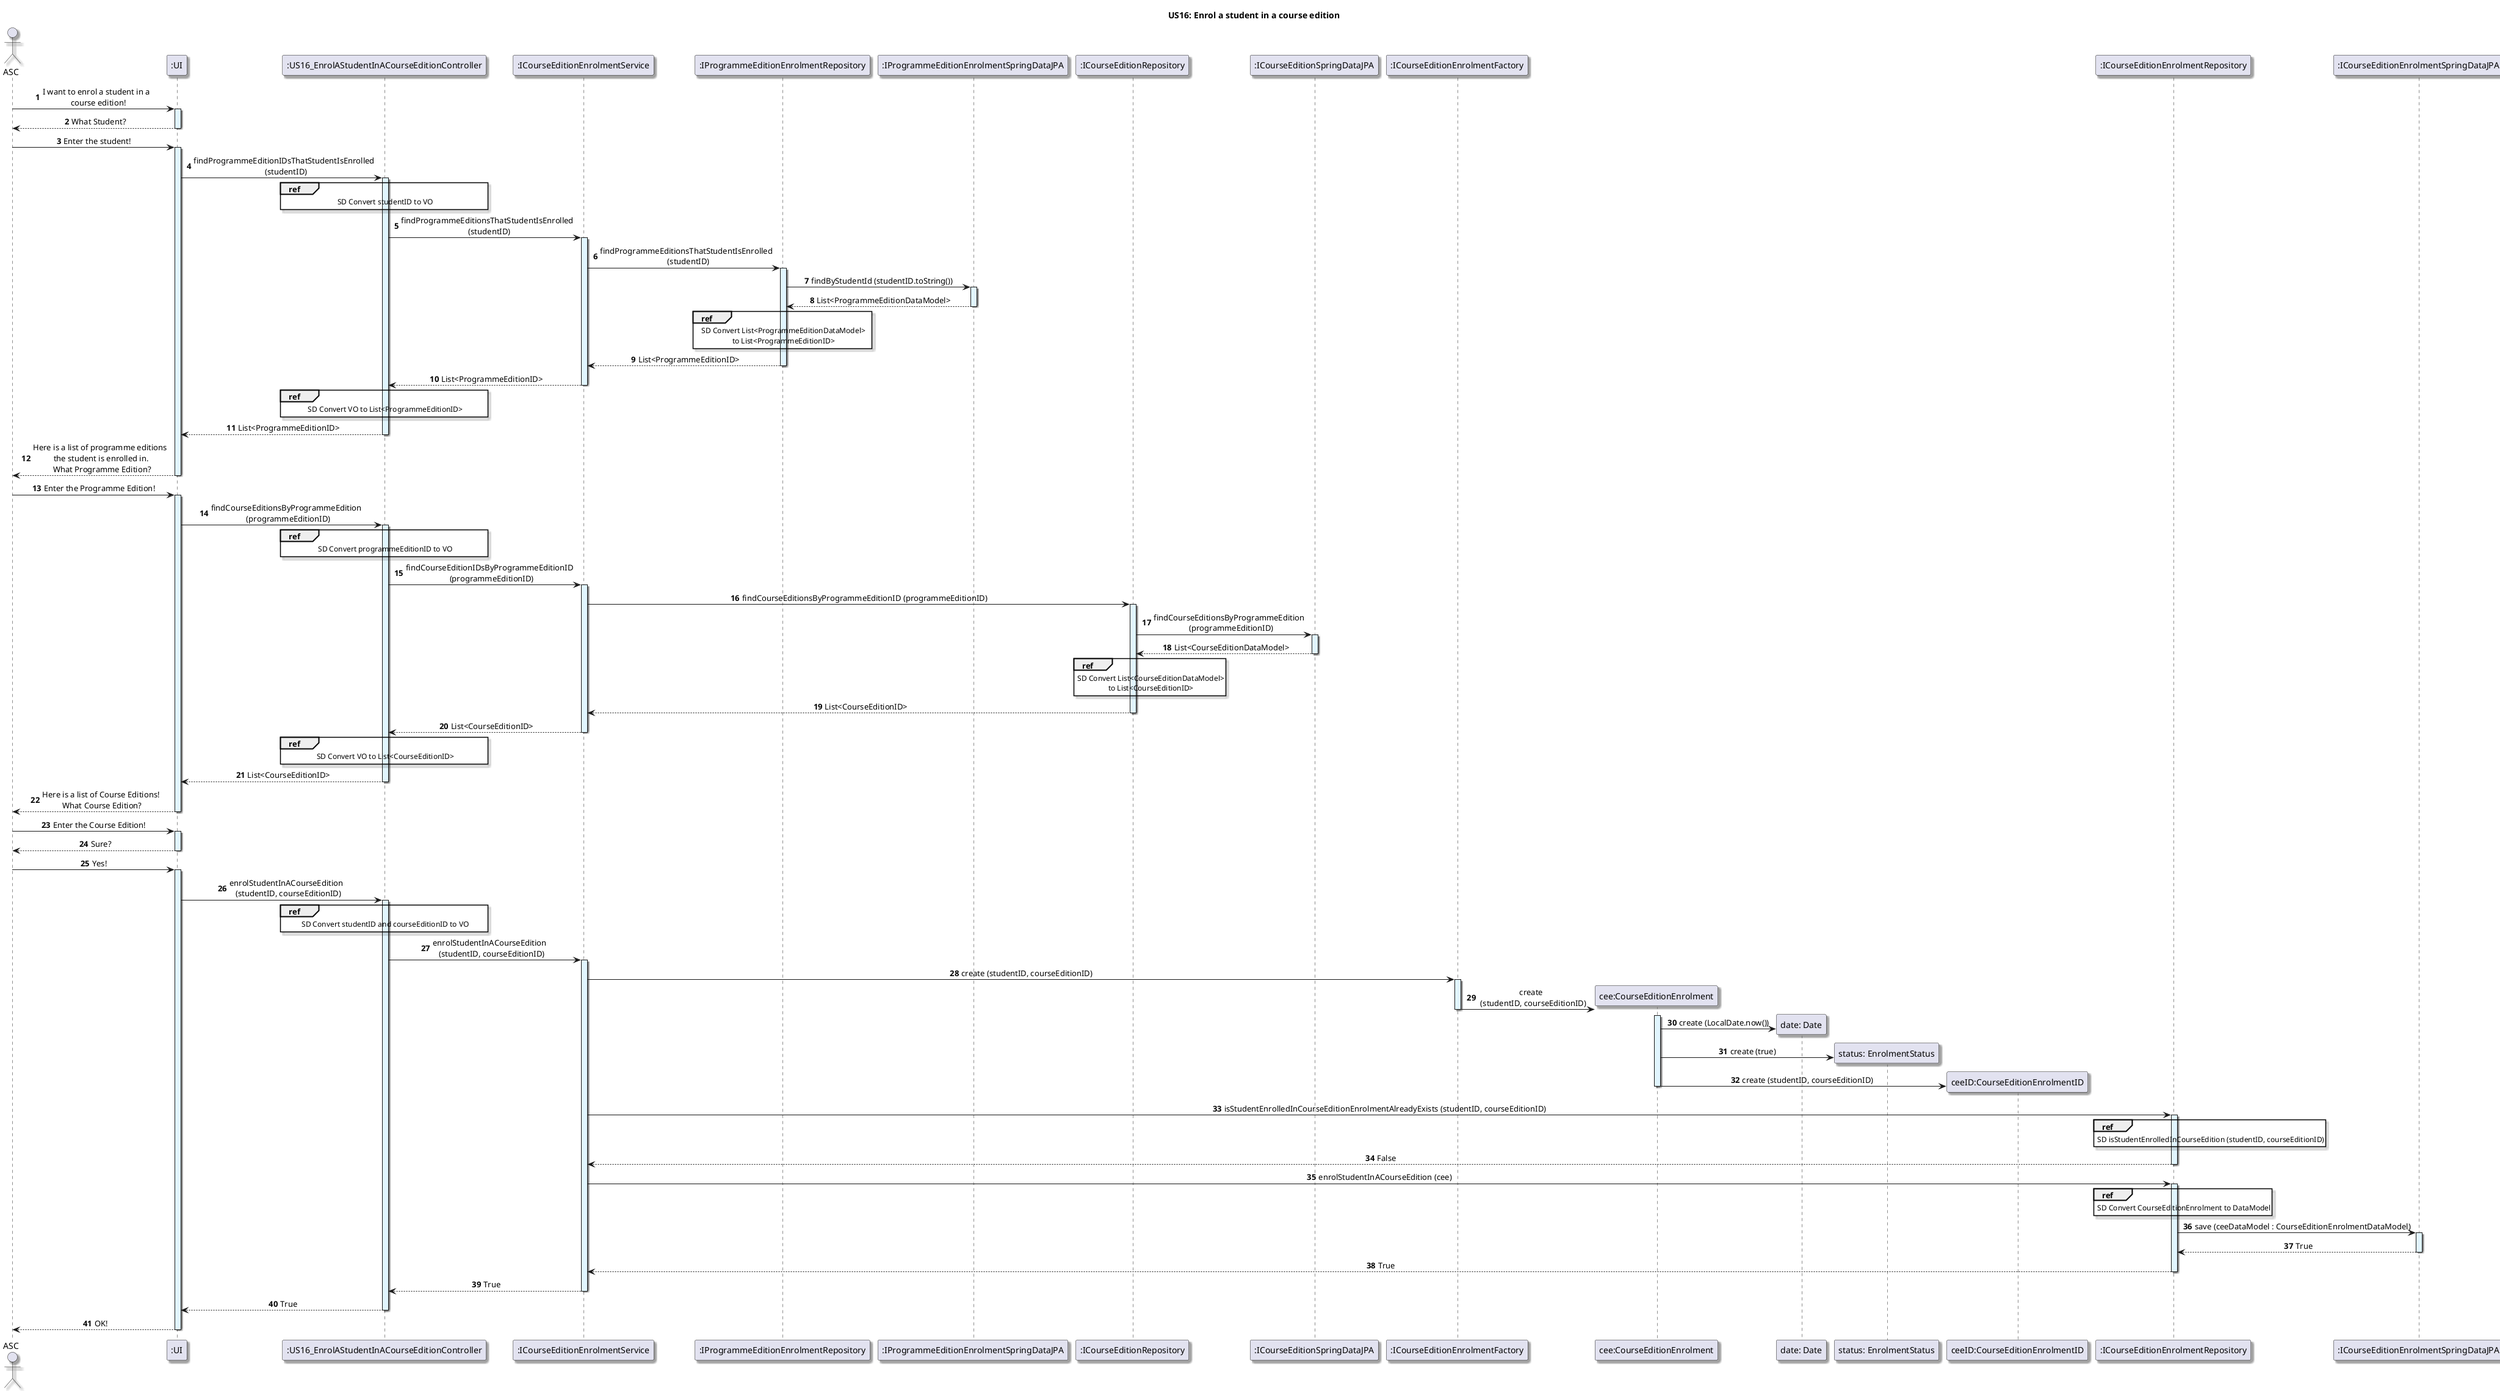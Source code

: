 @startuml
title US16: Enrol a student in a course edition
autonumber
skinparam {
  ActivityPadding 2
  ActivityMargin 2
  BoxPadding 2
}
skinparam defaultTextAlignment center
skinparam shadowing true

actor ASC
participant ":UI" as UI
ASC -> UI: I want to enrol a student in a \n course edition!
activate UI #E1F5FE
UI --> ASC: What Student?
deactivate UI

' findProgrammeEditionThatStudentIsEnrolled

ASC -> UI: Enter the student!
activate UI #E1F5FE
participant ":US16_EnrolAStudentInACourseEditionController" as Controller
UI -> Controller: findProgrammeEditionIDsThatStudentIsEnrolled \n (studentID)
ref over Controller
    SD Convert studentID to VO
end ref
activate Controller #E1F5FE
participant ":ICourseEditionEnrolmentService" as CourseEditionEnrolmentService
Controller -> CourseEditionEnrolmentService: findProgrammeEditionsThatStudentIsEnrolled \n (studentID)
activate CourseEditionEnrolmentService #E1F5FE
participant ":IProgrammeEditionEnrolmentRepository" as ProgrammeEditionEnrolmentRepository
CourseEditionEnrolmentService -> ProgrammeEditionEnrolmentRepository: findProgrammeEditionsThatStudentIsEnrolled \n (studentID)
activate ProgrammeEditionEnrolmentRepository #E1F5FE

participant ":IProgrammeEditionEnrolmentSpringDataJPA" as IPEESpringDataJPA
ProgrammeEditionEnrolmentRepository -> IPEESpringDataJPA: findByStudentId (studentID.toString())
activate IPEESpringDataJPA #E1F5FE
IPEESpringDataJPA --> ProgrammeEditionEnrolmentRepository: List<ProgrammeEditionDataModel>
deactivate IPEESpringDataJPA


ref over ProgrammeEditionEnrolmentRepository
    SD Convert List<ProgrammeEditionDataModel>
    to List<ProgrammeEditionID>
end ref

ProgrammeEditionEnrolmentRepository --> CourseEditionEnrolmentService: List<ProgrammeEditionID>
deactivate ProgrammeEditionEnrolmentRepository
CourseEditionEnrolmentService --> Controller: List<ProgrammeEditionID>
deactivate CourseEditionEnrolmentService
ref over Controller
    SD Convert VO to List<ProgrammeEditionID>
end ref
Controller --> UI: List<ProgrammeEditionID>
deactivate Controller
UI --> ASC: Here is a list of programme editions \n the student is enrolled in. \n What Programme Edition?
deactivate UI

' findCourseEditionByProgrammeEdition Method

ASC -> UI:Enter the Programme Edition!
activate UI #E1F5FE
UI -> Controller: findCourseEditionsByProgrammeEdition \n (programmeEditionID)
ref over Controller
    SD Convert programmeEditionID to VO
end ref
activate Controller #E1F5FE
participant ":ICourseEditionRepository" as CourseEditionRepository
Controller -> CourseEditionEnrolmentService: findCourseEditionIDsByProgrammeEditionID \n (programmeEditionID)
activate CourseEditionEnrolmentService #E1F5FE
CourseEditionEnrolmentService -> CourseEditionRepository: findCourseEditionsByProgrammeEditionID (programmeEditionID)
activate CourseEditionRepository #E1F5FE

participant ":ICourseEditionSpringDataJPA" as ceJPAInterface
CourseEditionRepository -> ceJPAInterface : findCourseEditionsByProgrammeEdition \n (programmeEditionID)
activate ceJPAInterface #E1F5FE
ceJPAInterface --> CourseEditionRepository : List<CourseEditionDataModel>
deactivate ceJPAInterface

ref over CourseEditionRepository
    SD Convert List<CourseEditionDataModel>
    to List<CourseEditionID>
end ref

CourseEditionRepository --> CourseEditionEnrolmentService: List<CourseEditionID>
deactivate CourseEditionRepository
CourseEditionEnrolmentService --> Controller: List<CourseEditionID>
deactivate CourseEditionEnrolmentService


ref over Controller
    SD Convert VO to List<CourseEditionID>
end ref
Controller --> UI: List<CourseEditionID>
deactivate Controller
UI --> ASC: Here is a list of Course Editions!\n What Course Edition?
deactivate UI

' enrolAStudentInACourseEdition Method

ASC -> UI: Enter the Course Edition!
activate UI #E1F5FE
UI --> ASC: Sure?
deactivate UI
ASC -> UI: Yes!
activate UI #E1F5FE

UI -> Controller: enrolStudentInACourseEdition \n (studentID, courseEditionID)
ref over Controller
    SD Convert studentID and courseEditionID to VO
end ref
activate Controller #E1F5FE

Controller -> CourseEditionEnrolmentService: enrolStudentInACourseEdition \n (studentID, courseEditionID)
activate CourseEditionEnrolmentService #E1F5FE

' course edition enrolment creation

participant ":ICourseEditionEnrolmentFactory" as CourseEditionEnrolmentFactoryInterface
CourseEditionEnrolmentService -> CourseEditionEnrolmentFactoryInterface : create (studentID, courseEditionID)
activate CourseEditionEnrolmentFactoryInterface #E1F5FE

' then factory will create course edition enrolment

create "cee:CourseEditionEnrolment"
CourseEditionEnrolmentFactoryInterface -> "cee:CourseEditionEnrolment" : create \n (studentID, courseEditionID)
activate "cee:CourseEditionEnrolment" #E1F5FE

create "date: Date"
deactivate CourseEditionEnrolmentFactoryInterface
"cee:CourseEditionEnrolment" -> "date: Date" : create (LocalDate.now())

create "status: EnrolmentStatus"
"cee:CourseEditionEnrolment" -> "status: EnrolmentStatus" : create (true)

create "ceeID:CourseEditionEnrolmentID"
"cee:CourseEditionEnrolment" -> "ceeID:CourseEditionEnrolmentID": create (studentID, courseEditionID)
deactivate "cee:CourseEditionEnrolment"

' verify if already exists

participant ":ICourseEditionEnrolmentRepository" as ICourseEditionEnrolmentRepository
CourseEditionEnrolmentService -> ICourseEditionEnrolmentRepository: isStudentEnrolledInCourseEditionEnrolmentAlreadyExists (studentID, courseEditionID)
activate ICourseEditionEnrolmentRepository #E1F5FE

ref over ICourseEditionEnrolmentRepository
    SD isStudentEnrolledInCourseEdition (studentID, courseEditionID)
end ref

participant ":ICourseEditionEnrolmentSpringDataJPA" as ceeJPAInterface


ICourseEditionEnrolmentRepository --> CourseEditionEnrolmentService: False
deactivate ICourseEditionEnrolmentRepository

' course edition enrolment persistence

CourseEditionEnrolmentService -> ICourseEditionEnrolmentRepository: enrolStudentInACourseEdition (cee)
activate ICourseEditionEnrolmentRepository #E1F5FE

ref over ICourseEditionEnrolmentRepository
    SD Convert CourseEditionEnrolment to DataModel
end ref

' database persistence

ICourseEditionEnrolmentRepository -> ceeJPAInterface: save (ceeDataModel : CourseEditionEnrolmentDataModel)
activate ceeJPAInterface #E1F5FE

' persistence confirmation

ceeJPAInterface --> ICourseEditionEnrolmentRepository: True
deactivate ceeJPAInterface

ICourseEditionEnrolmentRepository --> CourseEditionEnrolmentService: True
deactivate ICourseEditionEnrolmentRepository
CourseEditionEnrolmentService --> Controller: True
deactivate CourseEditionEnrolmentService
Controller --> UI: True
deactivate Controller
UI --> ASC: OK!
deactivate UI

@enduml
